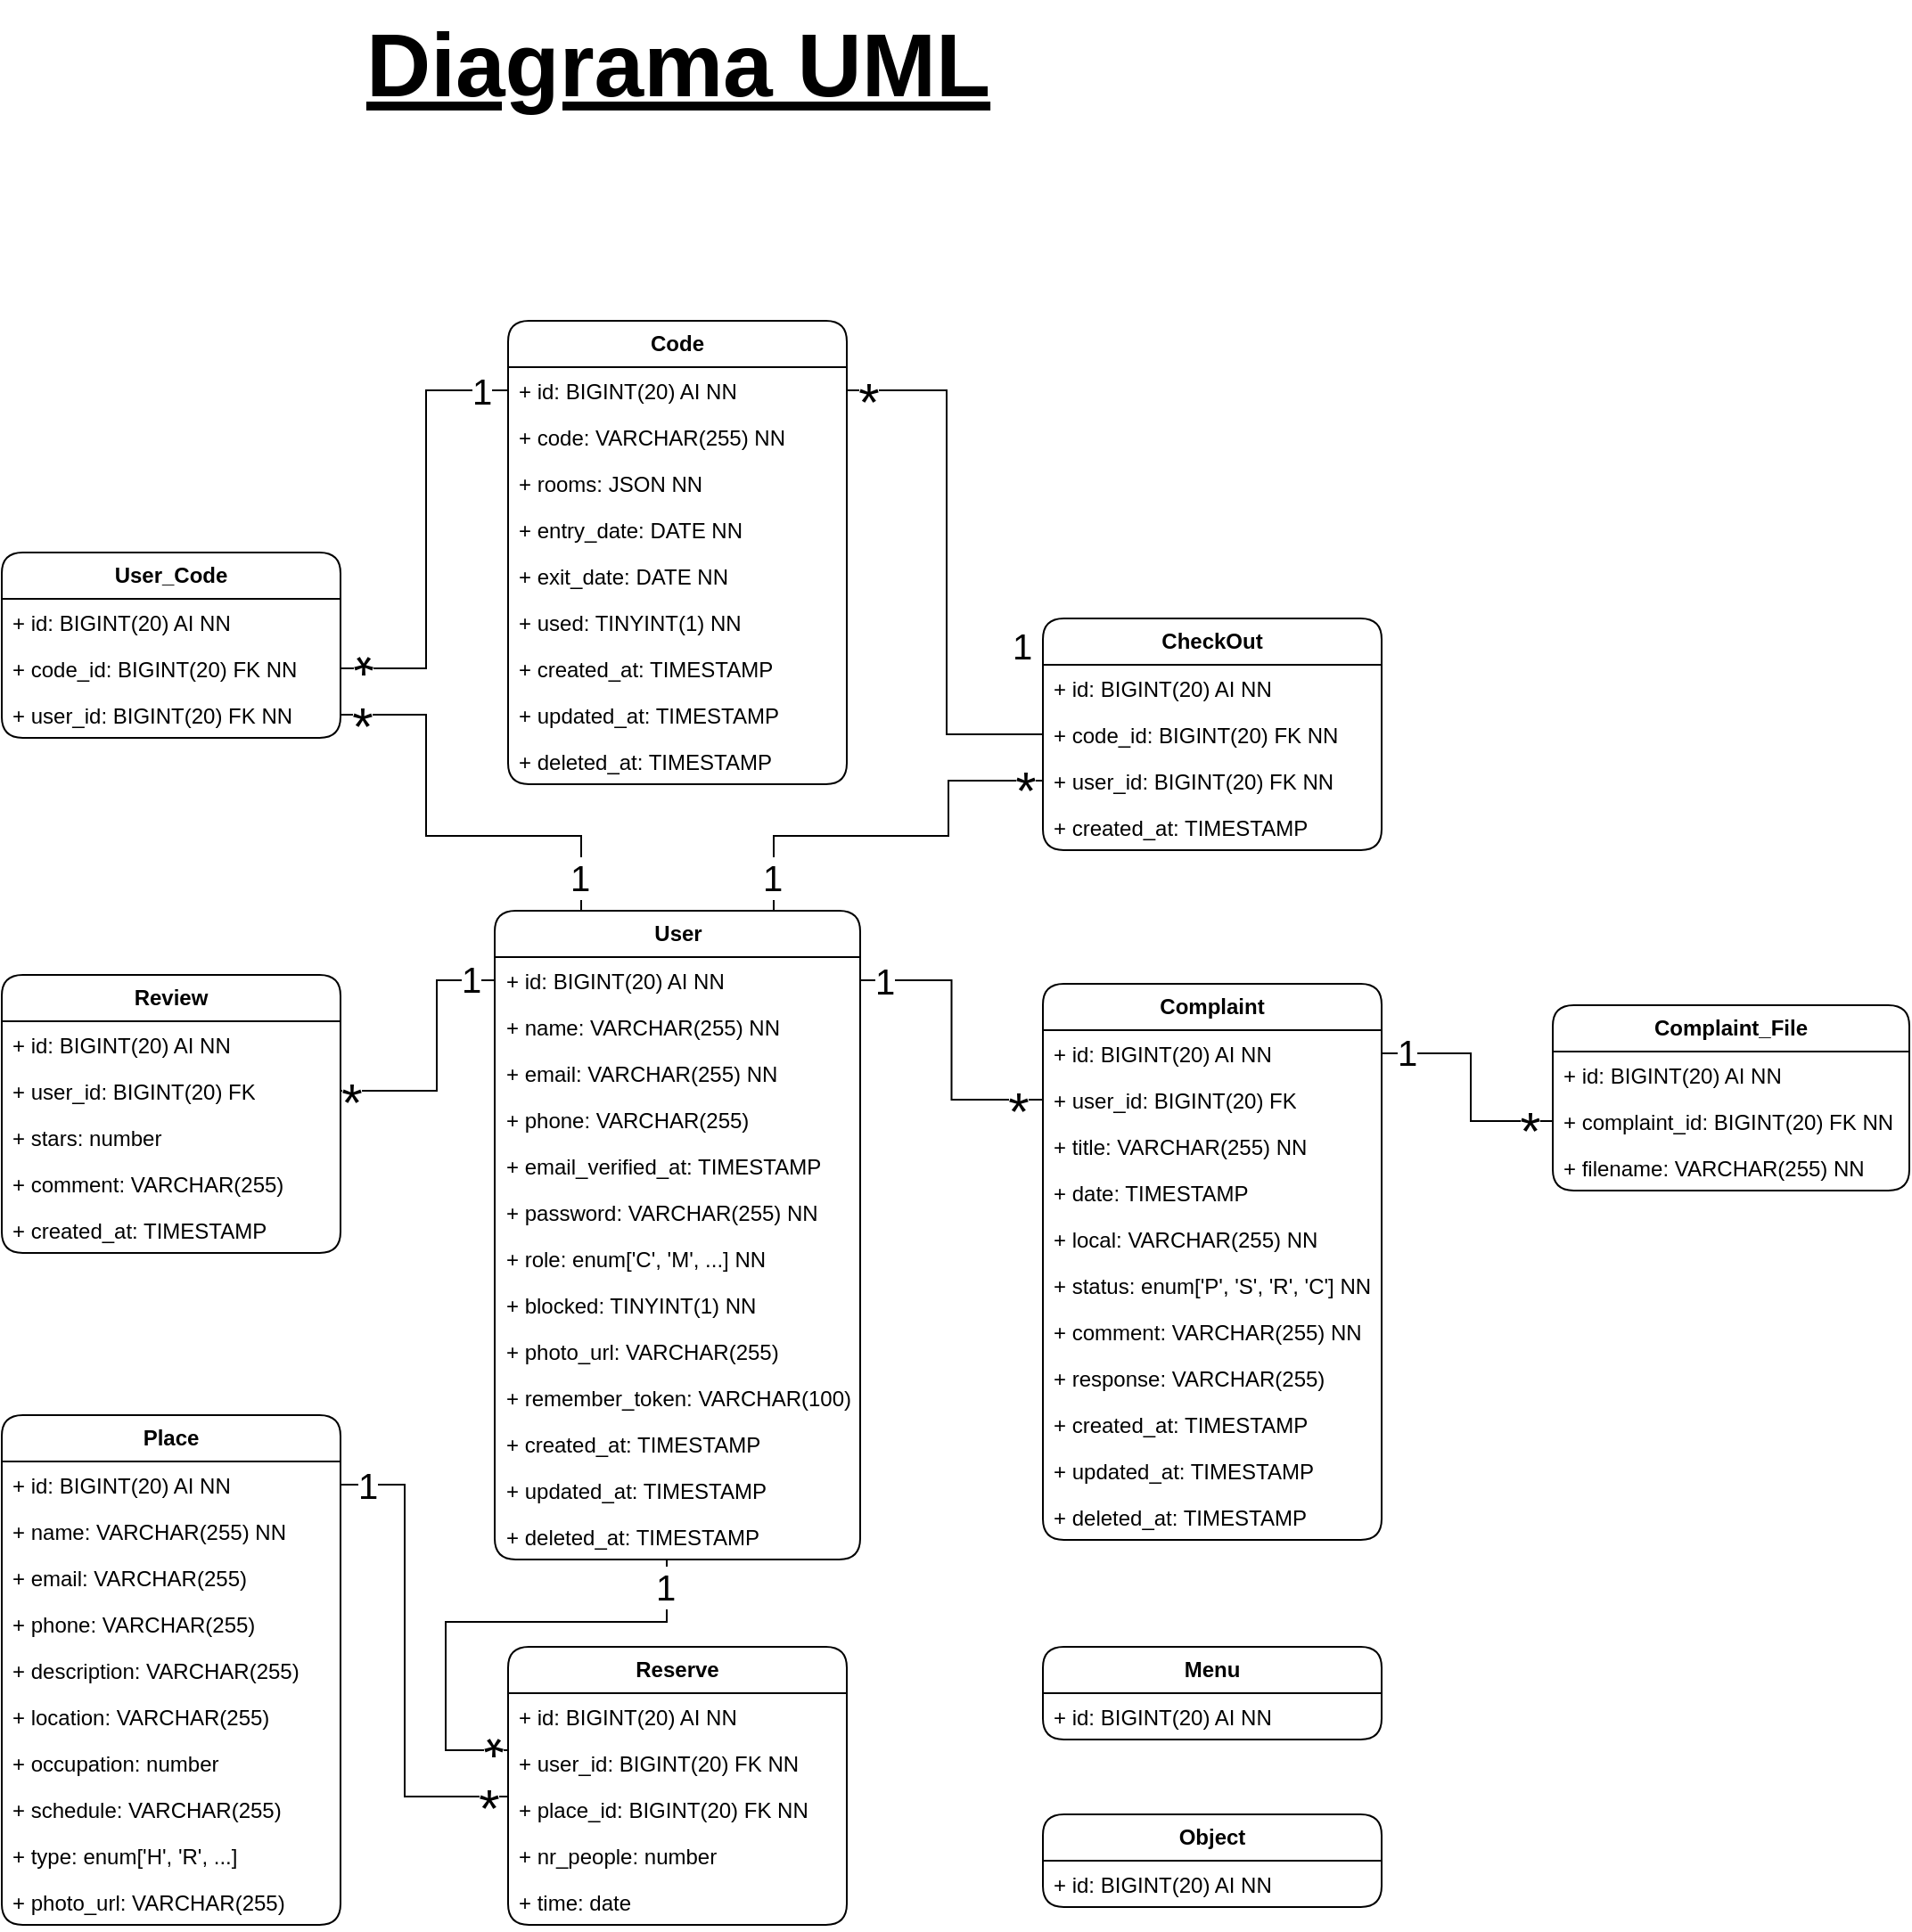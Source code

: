 <mxfile version="21.3.2" type="github" pages="2">
  <diagram name="Diagrama UML" id="d98n4tv-miH-dXghjo9B">
    <mxGraphModel dx="1434" dy="764" grid="0" gridSize="50" guides="1" tooltips="1" connect="1" arrows="1" fold="1" page="1" pageScale="1" pageWidth="2000" pageHeight="1500" math="0" shadow="0">
      <root>
        <mxCell id="0" />
        <mxCell id="1" parent="0" />
        <mxCell id="fhK9WfQGRRtwk0DWkfeq-1" value="&lt;b&gt;User&lt;/b&gt;" style="swimlane;fontStyle=0;childLayout=stackLayout;horizontal=1;startSize=26;fillColor=none;horizontalStack=0;resizeParent=1;resizeParentMax=0;resizeLast=0;collapsible=1;marginBottom=0;whiteSpace=wrap;html=1;perimeterSpacing=0;rounded=1;" parent="1" vertex="1">
          <mxGeometry x="428.5" y="579" width="205" height="364" as="geometry" />
        </mxCell>
        <mxCell id="fhK9WfQGRRtwk0DWkfeq-2" value="+ id: BIGINT(20) AI NN" style="text;strokeColor=none;fillColor=none;align=left;verticalAlign=top;spacingLeft=4;spacingRight=4;overflow=hidden;rotatable=0;points=[[0,0.5],[1,0.5]];portConstraint=eastwest;whiteSpace=wrap;html=1;" parent="fhK9WfQGRRtwk0DWkfeq-1" vertex="1">
          <mxGeometry y="26" width="205" height="26" as="geometry" />
        </mxCell>
        <mxCell id="fhK9WfQGRRtwk0DWkfeq-3" value="+ name: VARCHAR(255) NN" style="text;strokeColor=none;fillColor=none;align=left;verticalAlign=top;spacingLeft=4;spacingRight=4;overflow=hidden;rotatable=0;points=[[0,0.5],[1,0.5]];portConstraint=eastwest;whiteSpace=wrap;html=1;" parent="fhK9WfQGRRtwk0DWkfeq-1" vertex="1">
          <mxGeometry y="52" width="205" height="26" as="geometry" />
        </mxCell>
        <mxCell id="fhK9WfQGRRtwk0DWkfeq-4" value="+ email: VARCHAR(255) NN" style="text;strokeColor=none;fillColor=none;align=left;verticalAlign=top;spacingLeft=4;spacingRight=4;overflow=hidden;rotatable=0;points=[[0,0.5],[1,0.5]];portConstraint=eastwest;whiteSpace=wrap;html=1;" parent="fhK9WfQGRRtwk0DWkfeq-1" vertex="1">
          <mxGeometry y="78" width="205" height="26" as="geometry" />
        </mxCell>
        <mxCell id="T6H9I8jbmcp6e1LcsCc8-3" value="+ phone: VARCHAR(255)" style="text;strokeColor=none;fillColor=none;align=left;verticalAlign=top;spacingLeft=4;spacingRight=4;overflow=hidden;rotatable=0;points=[[0,0.5],[1,0.5]];portConstraint=eastwest;whiteSpace=wrap;html=1;" parent="fhK9WfQGRRtwk0DWkfeq-1" vertex="1">
          <mxGeometry y="104" width="205" height="26" as="geometry" />
        </mxCell>
        <mxCell id="vO4B-R_ZRuPPLHREImIT-4" value="+ email_verified_at: TIMESTAMP" style="text;strokeColor=none;fillColor=none;align=left;verticalAlign=top;spacingLeft=4;spacingRight=4;overflow=hidden;rotatable=0;points=[[0,0.5],[1,0.5]];portConstraint=eastwest;whiteSpace=wrap;html=1;" parent="fhK9WfQGRRtwk0DWkfeq-1" vertex="1">
          <mxGeometry y="130" width="205" height="26" as="geometry" />
        </mxCell>
        <mxCell id="fhK9WfQGRRtwk0DWkfeq-5" value="+ password: VARCHAR(255) NN" style="text;strokeColor=none;fillColor=none;align=left;verticalAlign=top;spacingLeft=4;spacingRight=4;overflow=hidden;rotatable=0;points=[[0,0.5],[1,0.5]];portConstraint=eastwest;whiteSpace=wrap;html=1;" parent="fhK9WfQGRRtwk0DWkfeq-1" vertex="1">
          <mxGeometry y="156" width="205" height="26" as="geometry" />
        </mxCell>
        <mxCell id="T6H9I8jbmcp6e1LcsCc8-2" value="+ role: enum[&#39;C&#39;, &#39;M&#39;, ...] NN" style="text;strokeColor=none;fillColor=none;align=left;verticalAlign=top;spacingLeft=4;spacingRight=4;overflow=hidden;rotatable=0;points=[[0,0.5],[1,0.5]];portConstraint=eastwest;whiteSpace=wrap;html=1;" parent="fhK9WfQGRRtwk0DWkfeq-1" vertex="1">
          <mxGeometry y="182" width="205" height="26" as="geometry" />
        </mxCell>
        <mxCell id="DivVhAuYKaXI8UWX3r-a-1" value="+ blocked: TINYINT(1) NN" style="text;strokeColor=none;fillColor=none;align=left;verticalAlign=top;spacingLeft=4;spacingRight=4;overflow=hidden;rotatable=0;points=[[0,0.5],[1,0.5]];portConstraint=eastwest;whiteSpace=wrap;html=1;" parent="fhK9WfQGRRtwk0DWkfeq-1" vertex="1">
          <mxGeometry y="208" width="205" height="26" as="geometry" />
        </mxCell>
        <mxCell id="T6H9I8jbmcp6e1LcsCc8-26" value="+ photo_url: VARCHAR(255)" style="text;strokeColor=none;fillColor=none;align=left;verticalAlign=top;spacingLeft=4;spacingRight=4;overflow=hidden;rotatable=0;points=[[0,0.5],[1,0.5]];portConstraint=eastwest;whiteSpace=wrap;html=1;" parent="fhK9WfQGRRtwk0DWkfeq-1" vertex="1">
          <mxGeometry y="234" width="205" height="26" as="geometry" />
        </mxCell>
        <mxCell id="ZWyrXxRijvagmESzMMlO-1" value="+ remember_token: VARCHAR(100)" style="text;strokeColor=none;fillColor=none;align=left;verticalAlign=top;spacingLeft=4;spacingRight=4;overflow=hidden;rotatable=0;points=[[0,0.5],[1,0.5]];portConstraint=eastwest;whiteSpace=wrap;html=1;" parent="fhK9WfQGRRtwk0DWkfeq-1" vertex="1">
          <mxGeometry y="260" width="205" height="26" as="geometry" />
        </mxCell>
        <mxCell id="vO4B-R_ZRuPPLHREImIT-1" value="+ created_at: TIMESTAMP" style="text;strokeColor=none;fillColor=none;align=left;verticalAlign=top;spacingLeft=4;spacingRight=4;overflow=hidden;rotatable=0;points=[[0,0.5],[1,0.5]];portConstraint=eastwest;whiteSpace=wrap;html=1;" parent="fhK9WfQGRRtwk0DWkfeq-1" vertex="1">
          <mxGeometry y="286" width="205" height="26" as="geometry" />
        </mxCell>
        <mxCell id="vO4B-R_ZRuPPLHREImIT-3" value="+ updated_at: TIMESTAMP" style="text;strokeColor=none;fillColor=none;align=left;verticalAlign=top;spacingLeft=4;spacingRight=4;overflow=hidden;rotatable=0;points=[[0,0.5],[1,0.5]];portConstraint=eastwest;whiteSpace=wrap;html=1;" parent="fhK9WfQGRRtwk0DWkfeq-1" vertex="1">
          <mxGeometry y="312" width="205" height="26" as="geometry" />
        </mxCell>
        <mxCell id="vO4B-R_ZRuPPLHREImIT-2" value="+ deleted_at: TIMESTAMP" style="text;strokeColor=none;fillColor=none;align=left;verticalAlign=top;spacingLeft=4;spacingRight=4;overflow=hidden;rotatable=0;points=[[0,0.5],[1,0.5]];portConstraint=eastwest;whiteSpace=wrap;html=1;" parent="fhK9WfQGRRtwk0DWkfeq-1" vertex="1">
          <mxGeometry y="338" width="205" height="26" as="geometry" />
        </mxCell>
        <mxCell id="T6H9I8jbmcp6e1LcsCc8-1" value="Diagrama UML" style="text;html=1;align=center;verticalAlign=middle;resizable=0;points=[];autosize=1;strokeColor=none;fillColor=none;fontSize=50;fontStyle=5" parent="1" vertex="1">
          <mxGeometry x="347" y="68" width="368" height="72" as="geometry" />
        </mxCell>
        <mxCell id="T6H9I8jbmcp6e1LcsCc8-4" value="&lt;b&gt;Code&lt;/b&gt;" style="swimlane;fontStyle=0;childLayout=stackLayout;horizontal=1;startSize=26;fillColor=none;horizontalStack=0;resizeParent=1;resizeParentMax=0;resizeLast=0;collapsible=1;marginBottom=0;whiteSpace=wrap;html=1;perimeterSpacing=0;rounded=1;" parent="1" vertex="1">
          <mxGeometry x="436" y="248" width="190" height="260" as="geometry" />
        </mxCell>
        <mxCell id="T6H9I8jbmcp6e1LcsCc8-5" value="+ id: BIGINT(20) AI NN" style="text;strokeColor=none;fillColor=none;align=left;verticalAlign=top;spacingLeft=4;spacingRight=4;overflow=hidden;rotatable=0;points=[[0,0.5],[1,0.5]];portConstraint=eastwest;whiteSpace=wrap;html=1;" parent="T6H9I8jbmcp6e1LcsCc8-4" vertex="1">
          <mxGeometry y="26" width="190" height="26" as="geometry" />
        </mxCell>
        <mxCell id="T6H9I8jbmcp6e1LcsCc8-6" value="+ code: VARCHAR(255) NN" style="text;strokeColor=none;fillColor=none;align=left;verticalAlign=top;spacingLeft=4;spacingRight=4;overflow=hidden;rotatable=0;points=[[0,0.5],[1,0.5]];portConstraint=eastwest;whiteSpace=wrap;html=1;" parent="T6H9I8jbmcp6e1LcsCc8-4" vertex="1">
          <mxGeometry y="52" width="190" height="26" as="geometry" />
        </mxCell>
        <mxCell id="T6H9I8jbmcp6e1LcsCc8-7" value="+ rooms: JSON NN" style="text;strokeColor=none;fillColor=none;align=left;verticalAlign=top;spacingLeft=4;spacingRight=4;overflow=hidden;rotatable=0;points=[[0,0.5],[1,0.5]];portConstraint=eastwest;whiteSpace=wrap;html=1;" parent="T6H9I8jbmcp6e1LcsCc8-4" vertex="1">
          <mxGeometry y="78" width="190" height="26" as="geometry" />
        </mxCell>
        <mxCell id="T6H9I8jbmcp6e1LcsCc8-8" value="+ entry_date: DATE NN" style="text;strokeColor=none;fillColor=none;align=left;verticalAlign=top;spacingLeft=4;spacingRight=4;overflow=hidden;rotatable=0;points=[[0,0.5],[1,0.5]];portConstraint=eastwest;whiteSpace=wrap;html=1;" parent="T6H9I8jbmcp6e1LcsCc8-4" vertex="1">
          <mxGeometry y="104" width="190" height="26" as="geometry" />
        </mxCell>
        <mxCell id="T6H9I8jbmcp6e1LcsCc8-9" value="+ exit_date: DATE NN" style="text;strokeColor=none;fillColor=none;align=left;verticalAlign=top;spacingLeft=4;spacingRight=4;overflow=hidden;rotatable=0;points=[[0,0.5],[1,0.5]];portConstraint=eastwest;whiteSpace=wrap;html=1;" parent="T6H9I8jbmcp6e1LcsCc8-4" vertex="1">
          <mxGeometry y="130" width="190" height="26" as="geometry" />
        </mxCell>
        <mxCell id="T6H9I8jbmcp6e1LcsCc8-10" value="+ used: TINYINT(1) NN" style="text;strokeColor=none;fillColor=none;align=left;verticalAlign=top;spacingLeft=4;spacingRight=4;overflow=hidden;rotatable=0;points=[[0,0.5],[1,0.5]];portConstraint=eastwest;whiteSpace=wrap;html=1;" parent="T6H9I8jbmcp6e1LcsCc8-4" vertex="1">
          <mxGeometry y="156" width="190" height="26" as="geometry" />
        </mxCell>
        <mxCell id="fgQALqfVsJs-UwrU5xvW-2" value="+ created_at: TIMESTAMP" style="text;strokeColor=none;fillColor=none;align=left;verticalAlign=top;spacingLeft=4;spacingRight=4;overflow=hidden;rotatable=0;points=[[0,0.5],[1,0.5]];portConstraint=eastwest;whiteSpace=wrap;html=1;" parent="T6H9I8jbmcp6e1LcsCc8-4" vertex="1">
          <mxGeometry y="182" width="190" height="26" as="geometry" />
        </mxCell>
        <mxCell id="59sdTfW5rrIf_ay-9YoK-1" value="+ updated_at: TIMESTAMP" style="text;strokeColor=none;fillColor=none;align=left;verticalAlign=top;spacingLeft=4;spacingRight=4;overflow=hidden;rotatable=0;points=[[0,0.5],[1,0.5]];portConstraint=eastwest;whiteSpace=wrap;html=1;" parent="T6H9I8jbmcp6e1LcsCc8-4" vertex="1">
          <mxGeometry y="208" width="190" height="26" as="geometry" />
        </mxCell>
        <mxCell id="fgQALqfVsJs-UwrU5xvW-1" value="+ deleted_at: TIMESTAMP" style="text;strokeColor=none;fillColor=none;align=left;verticalAlign=top;spacingLeft=4;spacingRight=4;overflow=hidden;rotatable=0;points=[[0,0.5],[1,0.5]];portConstraint=eastwest;whiteSpace=wrap;html=1;" parent="T6H9I8jbmcp6e1LcsCc8-4" vertex="1">
          <mxGeometry y="234" width="190" height="26" as="geometry" />
        </mxCell>
        <mxCell id="T6H9I8jbmcp6e1LcsCc8-11" value="&lt;b&gt;Complaint&lt;/b&gt;" style="swimlane;fontStyle=0;childLayout=stackLayout;horizontal=1;startSize=26;fillColor=none;horizontalStack=0;resizeParent=1;resizeParentMax=0;resizeLast=0;collapsible=1;marginBottom=0;whiteSpace=wrap;html=1;perimeterSpacing=0;rounded=1;" parent="1" vertex="1">
          <mxGeometry x="736" y="620" width="190" height="312" as="geometry" />
        </mxCell>
        <mxCell id="T6H9I8jbmcp6e1LcsCc8-12" value="+ id: BIGINT(20) AI NN" style="text;strokeColor=none;fillColor=none;align=left;verticalAlign=top;spacingLeft=4;spacingRight=4;overflow=hidden;rotatable=0;points=[[0,0.5],[1,0.5]];portConstraint=eastwest;whiteSpace=wrap;html=1;" parent="T6H9I8jbmcp6e1LcsCc8-11" vertex="1">
          <mxGeometry y="26" width="190" height="26" as="geometry" />
        </mxCell>
        <mxCell id="T6H9I8jbmcp6e1LcsCc8-16" value="+ user_id: BIGINT(20) FK" style="text;strokeColor=none;fillColor=none;align=left;verticalAlign=top;spacingLeft=4;spacingRight=4;overflow=hidden;rotatable=0;points=[[0,0.5],[1,0.5]];portConstraint=eastwest;whiteSpace=wrap;html=1;" parent="T6H9I8jbmcp6e1LcsCc8-11" vertex="1">
          <mxGeometry y="52" width="190" height="26" as="geometry" />
        </mxCell>
        <mxCell id="T6H9I8jbmcp6e1LcsCc8-14" value="+ title: VARCHAR(255) NN" style="text;strokeColor=none;fillColor=none;align=left;verticalAlign=top;spacingLeft=4;spacingRight=4;overflow=hidden;rotatable=0;points=[[0,0.5],[1,0.5]];portConstraint=eastwest;whiteSpace=wrap;html=1;" parent="T6H9I8jbmcp6e1LcsCc8-11" vertex="1">
          <mxGeometry y="78" width="190" height="26" as="geometry" />
        </mxCell>
        <mxCell id="WfJLA6edtYzuYP46OBd0-1" value="+ date: TIMESTAMP" style="text;strokeColor=none;fillColor=none;align=left;verticalAlign=top;spacingLeft=4;spacingRight=4;overflow=hidden;rotatable=0;points=[[0,0.5],[1,0.5]];portConstraint=eastwest;whiteSpace=wrap;html=1;" parent="T6H9I8jbmcp6e1LcsCc8-11" vertex="1">
          <mxGeometry y="104" width="190" height="26" as="geometry" />
        </mxCell>
        <mxCell id="T6H9I8jbmcp6e1LcsCc8-18" value="+ local: VARCHAR(255) NN" style="text;strokeColor=none;fillColor=none;align=left;verticalAlign=top;spacingLeft=4;spacingRight=4;overflow=hidden;rotatable=0;points=[[0,0.5],[1,0.5]];portConstraint=eastwest;whiteSpace=wrap;html=1;" parent="T6H9I8jbmcp6e1LcsCc8-11" vertex="1">
          <mxGeometry y="130" width="190" height="26" as="geometry" />
        </mxCell>
        <mxCell id="wX1i24UHA4eK65Fp6oAu-54" value="+ status: enum[&#39;P&#39;, &#39;S&#39;, &#39;R&#39;, &#39;C&#39;] NN" style="text;strokeColor=none;fillColor=none;align=left;verticalAlign=top;spacingLeft=4;spacingRight=4;overflow=hidden;rotatable=0;points=[[0,0.5],[1,0.5]];portConstraint=eastwest;whiteSpace=wrap;html=1;" parent="T6H9I8jbmcp6e1LcsCc8-11" vertex="1">
          <mxGeometry y="156" width="190" height="26" as="geometry" />
        </mxCell>
        <mxCell id="T6H9I8jbmcp6e1LcsCc8-15" value="+ comment: VARCHAR(255) NN" style="text;strokeColor=none;fillColor=none;align=left;verticalAlign=top;spacingLeft=4;spacingRight=4;overflow=hidden;rotatable=0;points=[[0,0.5],[1,0.5]];portConstraint=eastwest;whiteSpace=wrap;html=1;" parent="T6H9I8jbmcp6e1LcsCc8-11" vertex="1">
          <mxGeometry y="182" width="190" height="26" as="geometry" />
        </mxCell>
        <mxCell id="BRXO6JqHnXliv6u99I1E-1" value="+ response: VARCHAR(255)" style="text;strokeColor=none;fillColor=none;align=left;verticalAlign=top;spacingLeft=4;spacingRight=4;overflow=hidden;rotatable=0;points=[[0,0.5],[1,0.5]];portConstraint=eastwest;whiteSpace=wrap;html=1;" parent="T6H9I8jbmcp6e1LcsCc8-11" vertex="1">
          <mxGeometry y="208" width="190" height="26" as="geometry" />
        </mxCell>
        <mxCell id="T6H9I8jbmcp6e1LcsCc8-17" value="+ created_at: TIMESTAMP" style="text;strokeColor=none;fillColor=none;align=left;verticalAlign=top;spacingLeft=4;spacingRight=4;overflow=hidden;rotatable=0;points=[[0,0.5],[1,0.5]];portConstraint=eastwest;whiteSpace=wrap;html=1;" parent="T6H9I8jbmcp6e1LcsCc8-11" vertex="1">
          <mxGeometry y="234" width="190" height="26" as="geometry" />
        </mxCell>
        <mxCell id="BRXO6JqHnXliv6u99I1E-2" value="+ updated_at: TIMESTAMP" style="text;strokeColor=none;fillColor=none;align=left;verticalAlign=top;spacingLeft=4;spacingRight=4;overflow=hidden;rotatable=0;points=[[0,0.5],[1,0.5]];portConstraint=eastwest;whiteSpace=wrap;html=1;" parent="T6H9I8jbmcp6e1LcsCc8-11" vertex="1">
          <mxGeometry y="260" width="190" height="26" as="geometry" />
        </mxCell>
        <mxCell id="BRXO6JqHnXliv6u99I1E-3" value="+ deleted_at: TIMESTAMP" style="text;strokeColor=none;fillColor=none;align=left;verticalAlign=top;spacingLeft=4;spacingRight=4;overflow=hidden;rotatable=0;points=[[0,0.5],[1,0.5]];portConstraint=eastwest;whiteSpace=wrap;html=1;" parent="T6H9I8jbmcp6e1LcsCc8-11" vertex="1">
          <mxGeometry y="286" width="190" height="26" as="geometry" />
        </mxCell>
        <mxCell id="T6H9I8jbmcp6e1LcsCc8-19" value="&lt;b&gt;Review&lt;/b&gt;" style="swimlane;fontStyle=0;childLayout=stackLayout;horizontal=1;startSize=26;fillColor=none;horizontalStack=0;resizeParent=1;resizeParentMax=0;resizeLast=0;collapsible=1;marginBottom=0;whiteSpace=wrap;html=1;perimeterSpacing=0;rounded=1;" parent="1" vertex="1">
          <mxGeometry x="152" y="615" width="190" height="156" as="geometry" />
        </mxCell>
        <mxCell id="T6H9I8jbmcp6e1LcsCc8-20" value="+ id: BIGINT(20) AI NN" style="text;strokeColor=none;fillColor=none;align=left;verticalAlign=top;spacingLeft=4;spacingRight=4;overflow=hidden;rotatable=0;points=[[0,0.5],[1,0.5]];portConstraint=eastwest;whiteSpace=wrap;html=1;" parent="T6H9I8jbmcp6e1LcsCc8-19" vertex="1">
          <mxGeometry y="26" width="190" height="26" as="geometry" />
        </mxCell>
        <mxCell id="T6H9I8jbmcp6e1LcsCc8-23" value="+ user_id: BIGINT(20) FK" style="text;strokeColor=none;fillColor=none;align=left;verticalAlign=top;spacingLeft=4;spacingRight=4;overflow=hidden;rotatable=0;points=[[0,0.5],[1,0.5]];portConstraint=eastwest;whiteSpace=wrap;html=1;" parent="T6H9I8jbmcp6e1LcsCc8-19" vertex="1">
          <mxGeometry y="52" width="190" height="26" as="geometry" />
        </mxCell>
        <mxCell id="T6H9I8jbmcp6e1LcsCc8-21" value="+ stars: number" style="text;strokeColor=none;fillColor=none;align=left;verticalAlign=top;spacingLeft=4;spacingRight=4;overflow=hidden;rotatable=0;points=[[0,0.5],[1,0.5]];portConstraint=eastwest;whiteSpace=wrap;html=1;" parent="T6H9I8jbmcp6e1LcsCc8-19" vertex="1">
          <mxGeometry y="78" width="190" height="26" as="geometry" />
        </mxCell>
        <mxCell id="T6H9I8jbmcp6e1LcsCc8-22" value="+ comment: VARCHAR(255)" style="text;strokeColor=none;fillColor=none;align=left;verticalAlign=top;spacingLeft=4;spacingRight=4;overflow=hidden;rotatable=0;points=[[0,0.5],[1,0.5]];portConstraint=eastwest;whiteSpace=wrap;html=1;" parent="T6H9I8jbmcp6e1LcsCc8-19" vertex="1">
          <mxGeometry y="104" width="190" height="26" as="geometry" />
        </mxCell>
        <mxCell id="T6H9I8jbmcp6e1LcsCc8-25" value="+ created_at: TIMESTAMP" style="text;strokeColor=none;fillColor=none;align=left;verticalAlign=top;spacingLeft=4;spacingRight=4;overflow=hidden;rotatable=0;points=[[0,0.5],[1,0.5]];portConstraint=eastwest;whiteSpace=wrap;html=1;" parent="T6H9I8jbmcp6e1LcsCc8-19" vertex="1">
          <mxGeometry y="130" width="190" height="26" as="geometry" />
        </mxCell>
        <mxCell id="T6H9I8jbmcp6e1LcsCc8-27" value="&lt;b&gt;Complaint_File&lt;/b&gt;" style="swimlane;fontStyle=0;childLayout=stackLayout;horizontal=1;startSize=26;fillColor=none;horizontalStack=0;resizeParent=1;resizeParentMax=0;resizeLast=0;collapsible=1;marginBottom=0;whiteSpace=wrap;html=1;perimeterSpacing=0;rounded=1;" parent="1" vertex="1">
          <mxGeometry x="1022" y="632" width="200" height="104" as="geometry" />
        </mxCell>
        <mxCell id="T6H9I8jbmcp6e1LcsCc8-28" value="+ id: BIGINT(20) AI NN" style="text;strokeColor=none;fillColor=none;align=left;verticalAlign=top;spacingLeft=4;spacingRight=4;overflow=hidden;rotatable=0;points=[[0,0.5],[1,0.5]];portConstraint=eastwest;whiteSpace=wrap;html=1;" parent="T6H9I8jbmcp6e1LcsCc8-27" vertex="1">
          <mxGeometry y="26" width="200" height="26" as="geometry" />
        </mxCell>
        <mxCell id="T6H9I8jbmcp6e1LcsCc8-29" value="+ complaint_id: BIGINT(20) FK NN" style="text;strokeColor=none;fillColor=none;align=left;verticalAlign=top;spacingLeft=4;spacingRight=4;overflow=hidden;rotatable=0;points=[[0,0.5],[1,0.5]];portConstraint=eastwest;whiteSpace=wrap;html=1;" parent="T6H9I8jbmcp6e1LcsCc8-27" vertex="1">
          <mxGeometry y="52" width="200" height="26" as="geometry" />
        </mxCell>
        <mxCell id="T6H9I8jbmcp6e1LcsCc8-30" value="+ filename: VARCHAR(255) NN" style="text;strokeColor=none;fillColor=none;align=left;verticalAlign=top;spacingLeft=4;spacingRight=4;overflow=hidden;rotatable=0;points=[[0,0.5],[1,0.5]];portConstraint=eastwest;whiteSpace=wrap;html=1;" parent="T6H9I8jbmcp6e1LcsCc8-27" vertex="1">
          <mxGeometry y="78" width="200" height="26" as="geometry" />
        </mxCell>
        <mxCell id="T6H9I8jbmcp6e1LcsCc8-46" value="&lt;b&gt;Place&lt;br&gt;&lt;/b&gt;" style="swimlane;fontStyle=0;childLayout=stackLayout;horizontal=1;startSize=26;fillColor=none;horizontalStack=0;resizeParent=1;resizeParentMax=0;resizeLast=0;collapsible=1;marginBottom=0;whiteSpace=wrap;html=1;perimeterSpacing=0;rounded=1;" parent="1" vertex="1">
          <mxGeometry x="152" y="862" width="190" height="286" as="geometry" />
        </mxCell>
        <mxCell id="T6H9I8jbmcp6e1LcsCc8-47" value="+ id: BIGINT(20) AI NN" style="text;strokeColor=none;fillColor=none;align=left;verticalAlign=top;spacingLeft=4;spacingRight=4;overflow=hidden;rotatable=0;points=[[0,0.5],[1,0.5]];portConstraint=eastwest;whiteSpace=wrap;html=1;" parent="T6H9I8jbmcp6e1LcsCc8-46" vertex="1">
          <mxGeometry y="26" width="190" height="26" as="geometry" />
        </mxCell>
        <mxCell id="T6H9I8jbmcp6e1LcsCc8-48" value="+ name: VARCHAR(255) NN" style="text;strokeColor=none;fillColor=none;align=left;verticalAlign=top;spacingLeft=4;spacingRight=4;overflow=hidden;rotatable=0;points=[[0,0.5],[1,0.5]];portConstraint=eastwest;whiteSpace=wrap;html=1;" parent="T6H9I8jbmcp6e1LcsCc8-46" vertex="1">
          <mxGeometry y="52" width="190" height="26" as="geometry" />
        </mxCell>
        <mxCell id="T6H9I8jbmcp6e1LcsCc8-49" value="+ email: VARCHAR(255)" style="text;strokeColor=none;fillColor=none;align=left;verticalAlign=top;spacingLeft=4;spacingRight=4;overflow=hidden;rotatable=0;points=[[0,0.5],[1,0.5]];portConstraint=eastwest;whiteSpace=wrap;html=1;" parent="T6H9I8jbmcp6e1LcsCc8-46" vertex="1">
          <mxGeometry y="78" width="190" height="26" as="geometry" />
        </mxCell>
        <mxCell id="T6H9I8jbmcp6e1LcsCc8-50" value="+ phone: VARCHAR(255)" style="text;strokeColor=none;fillColor=none;align=left;verticalAlign=top;spacingLeft=4;spacingRight=4;overflow=hidden;rotatable=0;points=[[0,0.5],[1,0.5]];portConstraint=eastwest;whiteSpace=wrap;html=1;" parent="T6H9I8jbmcp6e1LcsCc8-46" vertex="1">
          <mxGeometry y="104" width="190" height="26" as="geometry" />
        </mxCell>
        <mxCell id="T6H9I8jbmcp6e1LcsCc8-52" value="+ description: VARCHAR(255)" style="text;strokeColor=none;fillColor=none;align=left;verticalAlign=top;spacingLeft=4;spacingRight=4;overflow=hidden;rotatable=0;points=[[0,0.5],[1,0.5]];portConstraint=eastwest;whiteSpace=wrap;html=1;" parent="T6H9I8jbmcp6e1LcsCc8-46" vertex="1">
          <mxGeometry y="130" width="190" height="26" as="geometry" />
        </mxCell>
        <mxCell id="T6H9I8jbmcp6e1LcsCc8-53" value="+ location: VARCHAR(255)" style="text;strokeColor=none;fillColor=none;align=left;verticalAlign=top;spacingLeft=4;spacingRight=4;overflow=hidden;rotatable=0;points=[[0,0.5],[1,0.5]];portConstraint=eastwest;whiteSpace=wrap;html=1;" parent="T6H9I8jbmcp6e1LcsCc8-46" vertex="1">
          <mxGeometry y="156" width="190" height="26" as="geometry" />
        </mxCell>
        <mxCell id="wX1i24UHA4eK65Fp6oAu-23" value="+ occupation: number" style="text;strokeColor=none;fillColor=none;align=left;verticalAlign=top;spacingLeft=4;spacingRight=4;overflow=hidden;rotatable=0;points=[[0,0.5],[1,0.5]];portConstraint=eastwest;whiteSpace=wrap;html=1;" parent="T6H9I8jbmcp6e1LcsCc8-46" vertex="1">
          <mxGeometry y="182" width="190" height="26" as="geometry" />
        </mxCell>
        <mxCell id="T6H9I8jbmcp6e1LcsCc8-57" value="+&amp;nbsp;schedule: VARCHAR(255)" style="text;strokeColor=none;fillColor=none;align=left;verticalAlign=top;spacingLeft=4;spacingRight=4;overflow=hidden;rotatable=0;points=[[0,0.5],[1,0.5]];portConstraint=eastwest;whiteSpace=wrap;html=1;" parent="T6H9I8jbmcp6e1LcsCc8-46" vertex="1">
          <mxGeometry y="208" width="190" height="26" as="geometry" />
        </mxCell>
        <mxCell id="T6H9I8jbmcp6e1LcsCc8-59" value="+ type: enum[&#39;H&#39;, &#39;R&#39;, ...]" style="text;strokeColor=none;fillColor=none;align=left;verticalAlign=top;spacingLeft=4;spacingRight=4;overflow=hidden;rotatable=0;points=[[0,0.5],[1,0.5]];portConstraint=eastwest;whiteSpace=wrap;html=1;" parent="T6H9I8jbmcp6e1LcsCc8-46" vertex="1">
          <mxGeometry y="234" width="190" height="26" as="geometry" />
        </mxCell>
        <mxCell id="T6H9I8jbmcp6e1LcsCc8-54" value="+ photo_url: VARCHAR(255)" style="text;strokeColor=none;fillColor=none;align=left;verticalAlign=top;spacingLeft=4;spacingRight=4;overflow=hidden;rotatable=0;points=[[0,0.5],[1,0.5]];portConstraint=eastwest;whiteSpace=wrap;html=1;" parent="T6H9I8jbmcp6e1LcsCc8-46" vertex="1">
          <mxGeometry y="260" width="190" height="26" as="geometry" />
        </mxCell>
        <mxCell id="wX1i24UHA4eK65Fp6oAu-3" style="edgeStyle=orthogonalEdgeStyle;rounded=0;orthogonalLoop=1;jettySize=auto;html=1;entryX=1;entryY=0.5;entryDx=0;entryDy=0;endArrow=none;endFill=0;exitX=0;exitY=0.5;exitDx=0;exitDy=0;" parent="1" source="T6H9I8jbmcp6e1LcsCc8-16" target="fhK9WfQGRRtwk0DWkfeq-2" edge="1">
          <mxGeometry relative="1" as="geometry">
            <mxPoint x="713" y="706" as="sourcePoint" />
            <mxPoint x="613" y="706.5" as="targetPoint" />
            <Array as="points" />
          </mxGeometry>
        </mxCell>
        <mxCell id="wX1i24UHA4eK65Fp6oAu-4" value="&lt;font style=&quot;font-size: 30px;&quot;&gt;*&lt;/font&gt;" style="edgeLabel;html=1;align=center;verticalAlign=middle;resizable=0;points=[];" parent="wX1i24UHA4eK65Fp6oAu-3" vertex="1" connectable="0">
          <mxGeometry x="-0.919" relative="1" as="geometry">
            <mxPoint x="-7" y="6" as="offset" />
          </mxGeometry>
        </mxCell>
        <mxCell id="wX1i24UHA4eK65Fp6oAu-5" value="&lt;font style=&quot;font-size: 20px;&quot;&gt;1&lt;/font&gt;" style="edgeLabel;html=1;align=center;verticalAlign=middle;resizable=0;points=[];" parent="wX1i24UHA4eK65Fp6oAu-3" vertex="1" connectable="0">
          <mxGeometry x="0.919" y="1" relative="1" as="geometry">
            <mxPoint x="6" y="-1" as="offset" />
          </mxGeometry>
        </mxCell>
        <mxCell id="wX1i24UHA4eK65Fp6oAu-6" style="edgeStyle=orthogonalEdgeStyle;rounded=0;orthogonalLoop=1;jettySize=auto;html=1;endArrow=none;endFill=0;entryX=1;entryY=0.5;entryDx=0;entryDy=0;exitX=0;exitY=0.5;exitDx=0;exitDy=0;" parent="1" source="T6H9I8jbmcp6e1LcsCc8-29" target="T6H9I8jbmcp6e1LcsCc8-12" edge="1">
          <mxGeometry relative="1" as="geometry">
            <mxPoint x="999" y="675" as="sourcePoint" />
            <mxPoint x="1022.69" y="711" as="targetPoint" />
            <Array as="points">
              <mxPoint x="976" y="697" />
              <mxPoint x="976" y="659" />
            </Array>
          </mxGeometry>
        </mxCell>
        <mxCell id="wX1i24UHA4eK65Fp6oAu-7" value="&lt;font style=&quot;font-size: 30px;&quot;&gt;*&lt;/font&gt;" style="edgeLabel;html=1;align=center;verticalAlign=middle;resizable=0;points=[];" parent="wX1i24UHA4eK65Fp6oAu-6" vertex="1" connectable="0">
          <mxGeometry x="-0.919" relative="1" as="geometry">
            <mxPoint x="-8" y="5" as="offset" />
          </mxGeometry>
        </mxCell>
        <mxCell id="wX1i24UHA4eK65Fp6oAu-8" value="&lt;font style=&quot;font-size: 20px;&quot;&gt;1&lt;/font&gt;" style="edgeLabel;html=1;align=center;verticalAlign=middle;resizable=0;points=[];" parent="wX1i24UHA4eK65Fp6oAu-6" vertex="1" connectable="0">
          <mxGeometry x="0.919" y="1" relative="1" as="geometry">
            <mxPoint x="8" y="-2" as="offset" />
          </mxGeometry>
        </mxCell>
        <mxCell id="wX1i24UHA4eK65Fp6oAu-9" style="edgeStyle=orthogonalEdgeStyle;rounded=0;orthogonalLoop=1;jettySize=auto;html=1;endArrow=none;endFill=0;exitX=0;exitY=0.5;exitDx=0;exitDy=0;entryX=1;entryY=0.5;entryDx=0;entryDy=0;" parent="1" source="fhK9WfQGRRtwk0DWkfeq-2" target="T6H9I8jbmcp6e1LcsCc8-23" edge="1">
          <mxGeometry relative="1" as="geometry">
            <mxPoint x="462.97" y="706.72" as="sourcePoint" />
            <mxPoint x="353" y="646" as="targetPoint" />
            <Array as="points">
              <mxPoint x="396" y="618" />
              <mxPoint x="396" y="680" />
            </Array>
          </mxGeometry>
        </mxCell>
        <mxCell id="wX1i24UHA4eK65Fp6oAu-10" value="&lt;font style=&quot;font-size: 30px;&quot;&gt;*&lt;/font&gt;" style="edgeLabel;html=1;align=center;verticalAlign=middle;resizable=0;points=[];" parent="wX1i24UHA4eK65Fp6oAu-9" vertex="1" connectable="0">
          <mxGeometry x="-0.919" relative="1" as="geometry">
            <mxPoint x="-75" y="68" as="offset" />
          </mxGeometry>
        </mxCell>
        <mxCell id="wX1i24UHA4eK65Fp6oAu-11" value="&lt;font style=&quot;font-size: 20px;&quot;&gt;1&lt;/font&gt;" style="edgeLabel;html=1;align=center;verticalAlign=middle;resizable=0;points=[];" parent="wX1i24UHA4eK65Fp6oAu-9" vertex="1" connectable="0">
          <mxGeometry x="0.919" y="1" relative="1" as="geometry">
            <mxPoint x="67" y="-64" as="offset" />
          </mxGeometry>
        </mxCell>
        <mxCell id="wX1i24UHA4eK65Fp6oAu-12" value="&lt;b&gt;Reserve&lt;br&gt;&lt;/b&gt;" style="swimlane;fontStyle=0;childLayout=stackLayout;horizontal=1;startSize=26;fillColor=none;horizontalStack=0;resizeParent=1;resizeParentMax=0;resizeLast=0;collapsible=1;marginBottom=0;whiteSpace=wrap;html=1;perimeterSpacing=0;rounded=1;" parent="1" vertex="1">
          <mxGeometry x="436" y="992" width="190" height="156" as="geometry" />
        </mxCell>
        <mxCell id="wX1i24UHA4eK65Fp6oAu-13" value="+ id: BIGINT(20) AI NN" style="text;strokeColor=none;fillColor=none;align=left;verticalAlign=top;spacingLeft=4;spacingRight=4;overflow=hidden;rotatable=0;points=[[0,0.5],[1,0.5]];portConstraint=eastwest;whiteSpace=wrap;html=1;" parent="wX1i24UHA4eK65Fp6oAu-12" vertex="1">
          <mxGeometry y="26" width="190" height="26" as="geometry" />
        </mxCell>
        <mxCell id="wX1i24UHA4eK65Fp6oAu-15" value="+ user_id: BIGINT(20) FK NN" style="text;strokeColor=none;fillColor=none;align=left;verticalAlign=top;spacingLeft=4;spacingRight=4;overflow=hidden;rotatable=0;points=[[0,0.5],[1,0.5]];portConstraint=eastwest;whiteSpace=wrap;html=1;" parent="wX1i24UHA4eK65Fp6oAu-12" vertex="1">
          <mxGeometry y="52" width="190" height="26" as="geometry" />
        </mxCell>
        <mxCell id="wX1i24UHA4eK65Fp6oAu-14" value="+ place_id: BIGINT(20) FK NN" style="text;strokeColor=none;fillColor=none;align=left;verticalAlign=top;spacingLeft=4;spacingRight=4;overflow=hidden;rotatable=0;points=[[0,0.5],[1,0.5]];portConstraint=eastwest;whiteSpace=wrap;html=1;" parent="wX1i24UHA4eK65Fp6oAu-12" vertex="1">
          <mxGeometry y="78" width="190" height="26" as="geometry" />
        </mxCell>
        <mxCell id="wX1i24UHA4eK65Fp6oAu-16" value="+ nr_people: number" style="text;strokeColor=none;fillColor=none;align=left;verticalAlign=top;spacingLeft=4;spacingRight=4;overflow=hidden;rotatable=0;points=[[0,0.5],[1,0.5]];portConstraint=eastwest;whiteSpace=wrap;html=1;" parent="wX1i24UHA4eK65Fp6oAu-12" vertex="1">
          <mxGeometry y="104" width="190" height="26" as="geometry" />
        </mxCell>
        <mxCell id="wX1i24UHA4eK65Fp6oAu-21" value="+ time: date" style="text;strokeColor=none;fillColor=none;align=left;verticalAlign=top;spacingLeft=4;spacingRight=4;overflow=hidden;rotatable=0;points=[[0,0.5],[1,0.5]];portConstraint=eastwest;whiteSpace=wrap;html=1;" parent="wX1i24UHA4eK65Fp6oAu-12" vertex="1">
          <mxGeometry y="130" width="190" height="26" as="geometry" />
        </mxCell>
        <mxCell id="wX1i24UHA4eK65Fp6oAu-25" style="edgeStyle=orthogonalEdgeStyle;rounded=0;orthogonalLoop=1;jettySize=auto;html=1;entryX=1;entryY=0.5;entryDx=0;entryDy=0;endArrow=none;endFill=0;exitX=0;exitY=0.5;exitDx=0;exitDy=0;" parent="1" source="wX1i24UHA4eK65Fp6oAu-14" target="T6H9I8jbmcp6e1LcsCc8-47" edge="1">
          <mxGeometry relative="1" as="geometry">
            <mxPoint x="463" y="983" as="sourcePoint" />
            <mxPoint x="353" y="983" as="targetPoint" />
            <Array as="points">
              <mxPoint x="378" y="1076" />
              <mxPoint x="378" y="901" />
            </Array>
          </mxGeometry>
        </mxCell>
        <mxCell id="wX1i24UHA4eK65Fp6oAu-26" value="&lt;font style=&quot;font-size: 30px;&quot;&gt;*&lt;/font&gt;" style="edgeLabel;html=1;align=center;verticalAlign=middle;resizable=0;points=[];" parent="wX1i24UHA4eK65Fp6oAu-25" vertex="1" connectable="0">
          <mxGeometry x="-0.919" relative="1" as="geometry">
            <mxPoint x="-7" y="6" as="offset" />
          </mxGeometry>
        </mxCell>
        <mxCell id="wX1i24UHA4eK65Fp6oAu-27" value="&lt;font style=&quot;font-size: 20px;&quot;&gt;1&lt;/font&gt;" style="edgeLabel;html=1;align=center;verticalAlign=middle;resizable=0;points=[];" parent="wX1i24UHA4eK65Fp6oAu-25" vertex="1" connectable="0">
          <mxGeometry x="0.919" y="1" relative="1" as="geometry">
            <mxPoint x="4" y="-1" as="offset" />
          </mxGeometry>
        </mxCell>
        <mxCell id="wX1i24UHA4eK65Fp6oAu-28" style="edgeStyle=orthogonalEdgeStyle;rounded=0;orthogonalLoop=1;jettySize=auto;html=1;endArrow=none;endFill=0;exitX=0;exitY=0.5;exitDx=0;exitDy=0;" parent="1" source="wX1i24UHA4eK65Fp6oAu-15" target="vO4B-R_ZRuPPLHREImIT-2" edge="1">
          <mxGeometry relative="1" as="geometry">
            <mxPoint x="424" y="968.0" as="sourcePoint" />
            <mxPoint x="380" y="746" as="targetPoint" />
            <Array as="points">
              <mxPoint x="436" y="1050" />
              <mxPoint x="401" y="1050" />
              <mxPoint x="401" y="978" />
              <mxPoint x="525" y="978" />
            </Array>
          </mxGeometry>
        </mxCell>
        <mxCell id="wX1i24UHA4eK65Fp6oAu-29" value="&lt;font style=&quot;font-size: 30px;&quot;&gt;*&lt;/font&gt;" style="edgeLabel;html=1;align=center;verticalAlign=middle;resizable=0;points=[];spacing=2;labelBackgroundColor=default;imageHeight=10;imageWidth=24;labelBorderColor=none;rotation=-180;" parent="wX1i24UHA4eK65Fp6oAu-28" vertex="1" connectable="0">
          <mxGeometry x="-0.919" relative="1" as="geometry">
            <mxPoint x="-3" y="-5" as="offset" />
          </mxGeometry>
        </mxCell>
        <mxCell id="wX1i24UHA4eK65Fp6oAu-31" value="&lt;b&gt;Menu&lt;/b&gt;" style="swimlane;fontStyle=0;childLayout=stackLayout;horizontal=1;startSize=26;fillColor=none;horizontalStack=0;resizeParent=1;resizeParentMax=0;resizeLast=0;collapsible=1;marginBottom=0;whiteSpace=wrap;html=1;perimeterSpacing=0;rounded=1;" parent="1" vertex="1">
          <mxGeometry x="736" y="992" width="190" height="52" as="geometry" />
        </mxCell>
        <mxCell id="wX1i24UHA4eK65Fp6oAu-32" value="+ id: BIGINT(20) AI NN" style="text;strokeColor=none;fillColor=none;align=left;verticalAlign=top;spacingLeft=4;spacingRight=4;overflow=hidden;rotatable=0;points=[[0,0.5],[1,0.5]];portConstraint=eastwest;whiteSpace=wrap;html=1;" parent="wX1i24UHA4eK65Fp6oAu-31" vertex="1">
          <mxGeometry y="26" width="190" height="26" as="geometry" />
        </mxCell>
        <mxCell id="wX1i24UHA4eK65Fp6oAu-38" value="&lt;b&gt;Object&lt;/b&gt;" style="swimlane;fontStyle=0;childLayout=stackLayout;horizontal=1;startSize=26;fillColor=none;horizontalStack=0;resizeParent=1;resizeParentMax=0;resizeLast=0;collapsible=1;marginBottom=0;whiteSpace=wrap;html=1;perimeterSpacing=0;rounded=1;" parent="1" vertex="1">
          <mxGeometry x="736" y="1086" width="190" height="52" as="geometry" />
        </mxCell>
        <mxCell id="wX1i24UHA4eK65Fp6oAu-39" value="+ id: BIGINT(20) AI NN" style="text;strokeColor=none;fillColor=none;align=left;verticalAlign=top;spacingLeft=4;spacingRight=4;overflow=hidden;rotatable=0;points=[[0,0.5],[1,0.5]];portConstraint=eastwest;whiteSpace=wrap;html=1;" parent="wX1i24UHA4eK65Fp6oAu-38" vertex="1">
          <mxGeometry y="26" width="190" height="26" as="geometry" />
        </mxCell>
        <mxCell id="wX1i24UHA4eK65Fp6oAu-40" value="&lt;b&gt;CheckOut&lt;br&gt;&lt;/b&gt;" style="swimlane;fontStyle=0;childLayout=stackLayout;horizontal=1;startSize=26;fillColor=none;horizontalStack=0;resizeParent=1;resizeParentMax=0;resizeLast=0;collapsible=1;marginBottom=0;whiteSpace=wrap;html=1;perimeterSpacing=0;rounded=1;" parent="1" vertex="1">
          <mxGeometry x="736" y="415" width="190" height="130" as="geometry" />
        </mxCell>
        <mxCell id="wX1i24UHA4eK65Fp6oAu-41" value="+ id: BIGINT(20) AI NN" style="text;strokeColor=none;fillColor=none;align=left;verticalAlign=top;spacingLeft=4;spacingRight=4;overflow=hidden;rotatable=0;points=[[0,0.5],[1,0.5]];portConstraint=eastwest;whiteSpace=wrap;html=1;" parent="wX1i24UHA4eK65Fp6oAu-40" vertex="1">
          <mxGeometry y="26" width="190" height="26" as="geometry" />
        </mxCell>
        <mxCell id="wX1i24UHA4eK65Fp6oAu-42" value="+ code_id: BIGINT(20) FK NN" style="text;strokeColor=none;fillColor=none;align=left;verticalAlign=top;spacingLeft=4;spacingRight=4;overflow=hidden;rotatable=0;points=[[0,0.5],[1,0.5]];portConstraint=eastwest;whiteSpace=wrap;html=1;" parent="wX1i24UHA4eK65Fp6oAu-40" vertex="1">
          <mxGeometry y="52" width="190" height="26" as="geometry" />
        </mxCell>
        <mxCell id="wX1i24UHA4eK65Fp6oAu-43" value="+ user_id: BIGINT(20) FK NN" style="text;strokeColor=none;fillColor=none;align=left;verticalAlign=top;spacingLeft=4;spacingRight=4;overflow=hidden;rotatable=0;points=[[0,0.5],[1,0.5]];portConstraint=eastwest;whiteSpace=wrap;html=1;" parent="wX1i24UHA4eK65Fp6oAu-40" vertex="1">
          <mxGeometry y="78" width="190" height="26" as="geometry" />
        </mxCell>
        <mxCell id="wX1i24UHA4eK65Fp6oAu-44" value="+ created_at: TIMESTAMP" style="text;strokeColor=none;fillColor=none;align=left;verticalAlign=top;spacingLeft=4;spacingRight=4;overflow=hidden;rotatable=0;points=[[0,0.5],[1,0.5]];portConstraint=eastwest;whiteSpace=wrap;html=1;" parent="wX1i24UHA4eK65Fp6oAu-40" vertex="1">
          <mxGeometry y="104" width="190" height="26" as="geometry" />
        </mxCell>
        <mxCell id="wX1i24UHA4eK65Fp6oAu-48" style="edgeStyle=orthogonalEdgeStyle;rounded=0;orthogonalLoop=1;jettySize=auto;html=1;endArrow=none;endFill=0;exitX=0;exitY=0.5;exitDx=0;exitDy=0;" parent="1" source="wX1i24UHA4eK65Fp6oAu-43" edge="1">
          <mxGeometry relative="1" as="geometry">
            <mxPoint x="539.5" y="365.5" as="sourcePoint" />
            <mxPoint x="580" y="579" as="targetPoint" />
            <Array as="points">
              <mxPoint x="683" y="506" />
              <mxPoint x="683" y="537" />
              <mxPoint x="585" y="537" />
              <mxPoint x="585" y="579" />
            </Array>
          </mxGeometry>
        </mxCell>
        <mxCell id="wX1i24UHA4eK65Fp6oAu-49" value="&lt;font style=&quot;font-size: 30px;&quot;&gt;*&lt;/font&gt;" style="edgeLabel;html=1;align=center;verticalAlign=middle;resizable=0;points=[];rotation=0;" parent="wX1i24UHA4eK65Fp6oAu-48" vertex="1" connectable="0">
          <mxGeometry x="-0.919" relative="1" as="geometry">
            <mxPoint x="-1" y="5" as="offset" />
          </mxGeometry>
        </mxCell>
        <mxCell id="iXLlZB9ZH7gV1usnSW1t-1" style="edgeStyle=orthogonalEdgeStyle;rounded=0;orthogonalLoop=1;jettySize=auto;html=1;entryX=0;entryY=0.5;entryDx=0;entryDy=0;endArrow=none;endFill=0;exitX=1;exitY=0.5;exitDx=0;exitDy=0;" parent="1" source="T6H9I8jbmcp6e1LcsCc8-5" target="wX1i24UHA4eK65Fp6oAu-42" edge="1">
          <mxGeometry relative="1" as="geometry">
            <Array as="points">
              <mxPoint x="682" y="287" />
              <mxPoint x="682" y="480" />
            </Array>
          </mxGeometry>
        </mxCell>
        <mxCell id="iXLlZB9ZH7gV1usnSW1t-2" value="&lt;font style=&quot;font-size: 20px;&quot;&gt;1&lt;/font&gt;" style="edgeLabel;html=1;align=center;verticalAlign=middle;resizable=0;points=[];" parent="1" vertex="1" connectable="0">
          <mxGeometry x="723.687" y="430.003" as="geometry" />
        </mxCell>
        <mxCell id="iXLlZB9ZH7gV1usnSW1t-3" value="&lt;font style=&quot;font-size: 30px;&quot;&gt;*&lt;/font&gt;" style="edgeLabel;html=1;align=center;verticalAlign=middle;resizable=0;points=[];" parent="1" vertex="1" connectable="0">
          <mxGeometry x="638.0" y="293.003" as="geometry" />
        </mxCell>
        <mxCell id="iXLlZB9ZH7gV1usnSW1t-4" value="&lt;font style=&quot;font-size: 20px;&quot;&gt;1&lt;/font&gt;" style="edgeLabel;html=1;align=center;verticalAlign=middle;resizable=0;points=[];" parent="1" vertex="1" connectable="0">
          <mxGeometry x="498.524" y="868.0" as="geometry">
            <mxPoint x="25" y="90" as="offset" />
          </mxGeometry>
        </mxCell>
        <mxCell id="iXLlZB9ZH7gV1usnSW1t-5" value="&lt;font style=&quot;font-size: 20px;&quot;&gt;1&lt;/font&gt;" style="edgeLabel;html=1;align=center;verticalAlign=middle;resizable=0;points=[];" parent="1" vertex="1" connectable="0">
          <mxGeometry x="583.997" y="560.003" as="geometry" />
        </mxCell>
        <mxCell id="PiuYwr2e14SXXetzwPkd-1" value="&lt;b&gt;User_Code&lt;/b&gt;" style="swimlane;fontStyle=0;childLayout=stackLayout;horizontal=1;startSize=26;fillColor=none;horizontalStack=0;resizeParent=1;resizeParentMax=0;resizeLast=0;collapsible=1;marginBottom=0;whiteSpace=wrap;html=1;perimeterSpacing=0;rounded=1;" parent="1" vertex="1">
          <mxGeometry x="152" y="378" width="190" height="104" as="geometry" />
        </mxCell>
        <mxCell id="PiuYwr2e14SXXetzwPkd-2" value="+ id: BIGINT(20) AI NN" style="text;strokeColor=none;fillColor=none;align=left;verticalAlign=top;spacingLeft=4;spacingRight=4;overflow=hidden;rotatable=0;points=[[0,0.5],[1,0.5]];portConstraint=eastwest;whiteSpace=wrap;html=1;" parent="PiuYwr2e14SXXetzwPkd-1" vertex="1">
          <mxGeometry y="26" width="190" height="26" as="geometry" />
        </mxCell>
        <mxCell id="PiuYwr2e14SXXetzwPkd-3" value="+ code_id: BIGINT(20) FK NN" style="text;strokeColor=none;fillColor=none;align=left;verticalAlign=top;spacingLeft=4;spacingRight=4;overflow=hidden;rotatable=0;points=[[0,0.5],[1,0.5]];portConstraint=eastwest;whiteSpace=wrap;html=1;" parent="PiuYwr2e14SXXetzwPkd-1" vertex="1">
          <mxGeometry y="52" width="190" height="26" as="geometry" />
        </mxCell>
        <mxCell id="PiuYwr2e14SXXetzwPkd-8" value="+ user_id: BIGINT(20) FK NN" style="text;strokeColor=none;fillColor=none;align=left;verticalAlign=top;spacingLeft=4;spacingRight=4;overflow=hidden;rotatable=0;points=[[0,0.5],[1,0.5]];portConstraint=eastwest;whiteSpace=wrap;html=1;" parent="PiuYwr2e14SXXetzwPkd-1" vertex="1">
          <mxGeometry y="78" width="190" height="26" as="geometry" />
        </mxCell>
        <mxCell id="PiuYwr2e14SXXetzwPkd-14" style="edgeStyle=orthogonalEdgeStyle;rounded=0;orthogonalLoop=1;jettySize=auto;html=1;entryX=0;entryY=0.5;entryDx=0;entryDy=0;endArrow=none;endFill=0;exitX=1;exitY=0.5;exitDx=0;exitDy=0;" parent="1" source="PiuYwr2e14SXXetzwPkd-3" target="T6H9I8jbmcp6e1LcsCc8-5" edge="1">
          <mxGeometry relative="1" as="geometry">
            <Array as="points">
              <mxPoint x="390" y="443" />
              <mxPoint x="390" y="287" />
            </Array>
          </mxGeometry>
        </mxCell>
        <mxCell id="PiuYwr2e14SXXetzwPkd-15" style="edgeStyle=orthogonalEdgeStyle;rounded=0;orthogonalLoop=1;jettySize=auto;html=1;endArrow=none;endFill=0;exitX=1;exitY=0.5;exitDx=0;exitDy=0;" parent="1" source="PiuYwr2e14SXXetzwPkd-8" target="fhK9WfQGRRtwk0DWkfeq-1" edge="1">
          <mxGeometry relative="1" as="geometry">
            <mxPoint x="536" y="537" as="targetPoint" />
            <Array as="points">
              <mxPoint x="390" y="469" />
              <mxPoint x="390" y="537" />
              <mxPoint x="477" y="537" />
            </Array>
          </mxGeometry>
        </mxCell>
        <mxCell id="PiuYwr2e14SXXetzwPkd-18" value="&lt;font style=&quot;font-size: 30px;&quot;&gt;*&lt;/font&gt;" style="edgeLabel;html=1;align=center;verticalAlign=middle;resizable=0;points=[];" parent="1" vertex="1" connectable="0">
          <mxGeometry x="354.004" y="475" as="geometry" />
        </mxCell>
        <mxCell id="PiuYwr2e14SXXetzwPkd-19" value="&lt;font style=&quot;font-size: 30px;&quot;&gt;*&lt;/font&gt;" style="edgeLabel;html=1;align=center;verticalAlign=middle;resizable=0;points=[];rotation=-180;" parent="1" vertex="1" connectable="0">
          <mxGeometry x="355.504" y="438" as="geometry" />
        </mxCell>
        <mxCell id="PiuYwr2e14SXXetzwPkd-22" value="&lt;font style=&quot;font-size: 20px;&quot;&gt;1&lt;/font&gt;" style="edgeLabel;html=1;align=center;verticalAlign=middle;resizable=0;points=[];" parent="1" vertex="1" connectable="0">
          <mxGeometry x="420.997" y="287.003" as="geometry" />
        </mxCell>
        <mxCell id="vO4B-R_ZRuPPLHREImIT-5" value="&lt;font style=&quot;font-size: 20px;&quot;&gt;1&lt;/font&gt;" style="edgeLabel;html=1;align=center;verticalAlign=middle;resizable=0;points=[];" parent="1" vertex="1" connectable="0">
          <mxGeometry x="590.997" y="632.003" as="geometry">
            <mxPoint x="-115" y="-72" as="offset" />
          </mxGeometry>
        </mxCell>
      </root>
    </mxGraphModel>
  </diagram>
  <diagram id="Mu89EmV0GRgbkMYpbJ-S" name="Diagrama Apps">
    <mxGraphModel dx="1434" dy="764" grid="0" gridSize="10" guides="1" tooltips="1" connect="1" arrows="1" fold="1" page="1" pageScale="1" pageWidth="1000" pageHeight="300" math="0" shadow="0">
      <root>
        <mxCell id="0" />
        <mxCell id="1" parent="0" />
        <mxCell id="IrNTKgE4OCdA2mqGXxGO-8" style="edgeStyle=orthogonalEdgeStyle;rounded=0;orthogonalLoop=1;jettySize=auto;html=1;entryX=0;entryY=0.5;entryDx=0;entryDy=0;startArrow=classic;startFill=0;endArrow=classic;endFill=0;" parent="1" source="IrNTKgE4OCdA2mqGXxGO-4" target="IrNTKgE4OCdA2mqGXxGO-7" edge="1">
          <mxGeometry relative="1" as="geometry" />
        </mxCell>
        <mxCell id="IrNTKgE4OCdA2mqGXxGO-4" value="App Mobile" style="shape=image;verticalLabelPosition=bottom;labelBackgroundColor=default;verticalAlign=top;aspect=fixed;imageAspect=0;image=https://cdn-icons-png.flaticon.com/512/254/254638.png;clipPath=inset(0% 22% 0% 21.67%);" parent="1" vertex="1">
          <mxGeometry x="293" y="114" width="47.32" height="84" as="geometry" />
        </mxCell>
        <mxCell id="IrNTKgE4OCdA2mqGXxGO-6" style="edgeStyle=orthogonalEdgeStyle;rounded=0;orthogonalLoop=1;jettySize=auto;html=1;endArrow=classic;endFill=1;strokeWidth=2;" parent="1" source="IrNTKgE4OCdA2mqGXxGO-5" target="IrNTKgE4OCdA2mqGXxGO-4" edge="1">
          <mxGeometry relative="1" as="geometry" />
        </mxCell>
        <mxCell id="IrNTKgE4OCdA2mqGXxGO-5" value="Cliente" style="shape=image;verticalLabelPosition=bottom;labelBackgroundColor=default;verticalAlign=top;aspect=fixed;imageAspect=0;image=https://cdn-icons-png.flaticon.com/512/666/666201.png;" parent="1" vertex="1">
          <mxGeometry x="196" y="129.5" width="53" height="53" as="geometry" />
        </mxCell>
        <mxCell id="IrNTKgE4OCdA2mqGXxGO-11" style="edgeStyle=orthogonalEdgeStyle;rounded=0;orthogonalLoop=1;jettySize=auto;html=1;startArrow=classic;startFill=0;endArrow=classic;endFill=0;" parent="1" source="IrNTKgE4OCdA2mqGXxGO-7" target="IrNTKgE4OCdA2mqGXxGO-10" edge="1">
          <mxGeometry relative="1" as="geometry" />
        </mxCell>
        <mxCell id="IrNTKgE4OCdA2mqGXxGO-7" value="" style="shape=image;verticalLabelPosition=bottom;labelBackgroundColor=default;verticalAlign=top;aspect=fixed;imageAspect=0;image=https://cdn-icons-png.flaticon.com/512/967/967579.png;" parent="1" vertex="1">
          <mxGeometry x="444" y="122.5" width="67" height="67" as="geometry" />
        </mxCell>
        <mxCell id="IrNTKgE4OCdA2mqGXxGO-10" value="Dashboard Web" style="shape=image;verticalLabelPosition=bottom;labelBackgroundColor=default;verticalAlign=top;aspect=fixed;imageAspect=0;image=https://cdn-icons-png.flaticon.com/512/4254/4254738.png;" parent="1" vertex="1">
          <mxGeometry x="615" y="114" width="84" height="84" as="geometry" />
        </mxCell>
        <mxCell id="IrNTKgE4OCdA2mqGXxGO-13" style="edgeStyle=orthogonalEdgeStyle;rounded=0;orthogonalLoop=1;jettySize=auto;html=1;strokeWidth=2;" parent="1" source="IrNTKgE4OCdA2mqGXxGO-12" target="IrNTKgE4OCdA2mqGXxGO-10" edge="1">
          <mxGeometry relative="1" as="geometry" />
        </mxCell>
        <mxCell id="IrNTKgE4OCdA2mqGXxGO-12" value="Gestor Hoteleiro" style="shape=image;verticalLabelPosition=bottom;labelBackgroundColor=default;verticalAlign=top;aspect=fixed;imageAspect=0;image=https://cdn-icons-png.flaticon.com/512/666/666201.png;" parent="1" vertex="1">
          <mxGeometry x="752" y="129.5" width="53" height="53" as="geometry" />
        </mxCell>
        <mxCell id="IrNTKgE4OCdA2mqGXxGO-14" value="Diagrama de Aplicações" style="text;html=1;align=center;verticalAlign=middle;resizable=0;points=[];autosize=1;strokeColor=none;fillColor=none;fontSize=25;fontStyle=5" parent="1" vertex="1">
          <mxGeometry x="324.5" y="23" width="306" height="42" as="geometry" />
        </mxCell>
      </root>
    </mxGraphModel>
  </diagram>
</mxfile>
